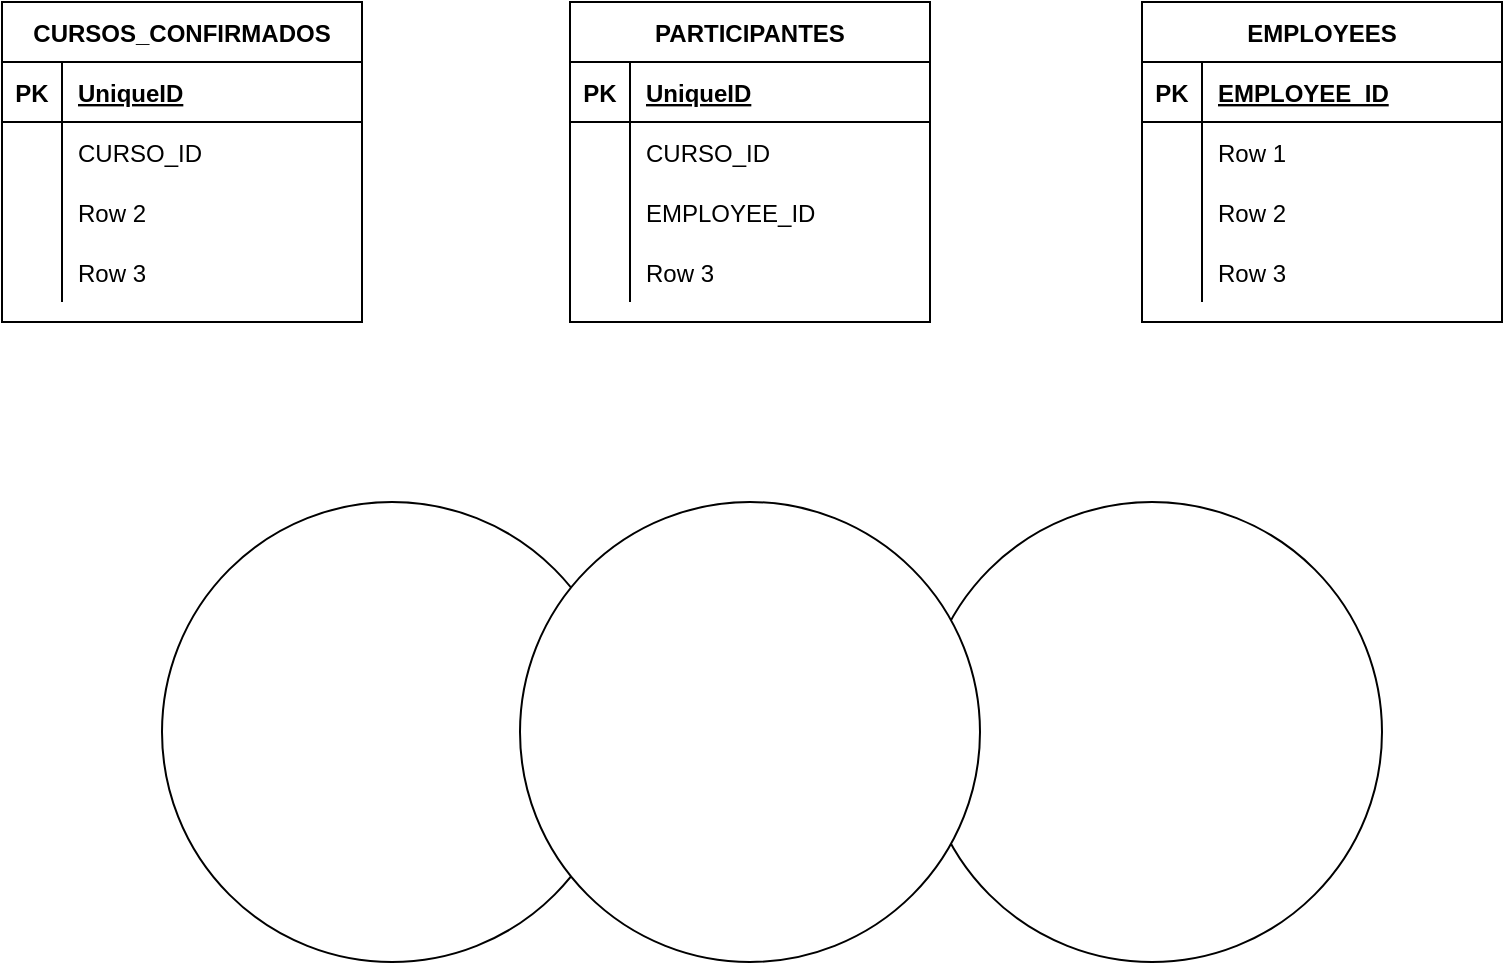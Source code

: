 <mxfile version="20.2.7" type="device"><diagram id="iRKK8u1pqhnlCGfcmD38" name="Página-1"><mxGraphModel dx="1422" dy="762" grid="1" gridSize="10" guides="1" tooltips="1" connect="1" arrows="1" fold="1" page="1" pageScale="1" pageWidth="827" pageHeight="1169" math="0" shadow="0"><root><mxCell id="0"/><mxCell id="1" parent="0"/><mxCell id="bZhZdARukkSsl4qHqvOe-1" value="CURSOS_CONFIRMADOS" style="shape=table;startSize=30;container=1;collapsible=1;childLayout=tableLayout;fixedRows=1;rowLines=0;fontStyle=1;align=center;resizeLast=1;" vertex="1" parent="1"><mxGeometry x="130" y="120" width="180" height="160" as="geometry"/></mxCell><mxCell id="bZhZdARukkSsl4qHqvOe-2" value="" style="shape=tableRow;horizontal=0;startSize=0;swimlaneHead=0;swimlaneBody=0;fillColor=none;collapsible=0;dropTarget=0;points=[[0,0.5],[1,0.5]];portConstraint=eastwest;top=0;left=0;right=0;bottom=1;" vertex="1" parent="bZhZdARukkSsl4qHqvOe-1"><mxGeometry y="30" width="180" height="30" as="geometry"/></mxCell><mxCell id="bZhZdARukkSsl4qHqvOe-3" value="PK" style="shape=partialRectangle;connectable=0;fillColor=none;top=0;left=0;bottom=0;right=0;fontStyle=1;overflow=hidden;" vertex="1" parent="bZhZdARukkSsl4qHqvOe-2"><mxGeometry width="30" height="30" as="geometry"><mxRectangle width="30" height="30" as="alternateBounds"/></mxGeometry></mxCell><mxCell id="bZhZdARukkSsl4qHqvOe-4" value="UniqueID" style="shape=partialRectangle;connectable=0;fillColor=none;top=0;left=0;bottom=0;right=0;align=left;spacingLeft=6;fontStyle=5;overflow=hidden;" vertex="1" parent="bZhZdARukkSsl4qHqvOe-2"><mxGeometry x="30" width="150" height="30" as="geometry"><mxRectangle width="150" height="30" as="alternateBounds"/></mxGeometry></mxCell><mxCell id="bZhZdARukkSsl4qHqvOe-5" value="" style="shape=tableRow;horizontal=0;startSize=0;swimlaneHead=0;swimlaneBody=0;fillColor=none;collapsible=0;dropTarget=0;points=[[0,0.5],[1,0.5]];portConstraint=eastwest;top=0;left=0;right=0;bottom=0;" vertex="1" parent="bZhZdARukkSsl4qHqvOe-1"><mxGeometry y="60" width="180" height="30" as="geometry"/></mxCell><mxCell id="bZhZdARukkSsl4qHqvOe-6" value="" style="shape=partialRectangle;connectable=0;fillColor=none;top=0;left=0;bottom=0;right=0;editable=1;overflow=hidden;" vertex="1" parent="bZhZdARukkSsl4qHqvOe-5"><mxGeometry width="30" height="30" as="geometry"><mxRectangle width="30" height="30" as="alternateBounds"/></mxGeometry></mxCell><mxCell id="bZhZdARukkSsl4qHqvOe-7" value="CURSO_ID" style="shape=partialRectangle;connectable=0;fillColor=none;top=0;left=0;bottom=0;right=0;align=left;spacingLeft=6;overflow=hidden;" vertex="1" parent="bZhZdARukkSsl4qHqvOe-5"><mxGeometry x="30" width="150" height="30" as="geometry"><mxRectangle width="150" height="30" as="alternateBounds"/></mxGeometry></mxCell><mxCell id="bZhZdARukkSsl4qHqvOe-8" value="" style="shape=tableRow;horizontal=0;startSize=0;swimlaneHead=0;swimlaneBody=0;fillColor=none;collapsible=0;dropTarget=0;points=[[0,0.5],[1,0.5]];portConstraint=eastwest;top=0;left=0;right=0;bottom=0;" vertex="1" parent="bZhZdARukkSsl4qHqvOe-1"><mxGeometry y="90" width="180" height="30" as="geometry"/></mxCell><mxCell id="bZhZdARukkSsl4qHqvOe-9" value="" style="shape=partialRectangle;connectable=0;fillColor=none;top=0;left=0;bottom=0;right=0;editable=1;overflow=hidden;" vertex="1" parent="bZhZdARukkSsl4qHqvOe-8"><mxGeometry width="30" height="30" as="geometry"><mxRectangle width="30" height="30" as="alternateBounds"/></mxGeometry></mxCell><mxCell id="bZhZdARukkSsl4qHqvOe-10" value="Row 2" style="shape=partialRectangle;connectable=0;fillColor=none;top=0;left=0;bottom=0;right=0;align=left;spacingLeft=6;overflow=hidden;" vertex="1" parent="bZhZdARukkSsl4qHqvOe-8"><mxGeometry x="30" width="150" height="30" as="geometry"><mxRectangle width="150" height="30" as="alternateBounds"/></mxGeometry></mxCell><mxCell id="bZhZdARukkSsl4qHqvOe-11" value="" style="shape=tableRow;horizontal=0;startSize=0;swimlaneHead=0;swimlaneBody=0;fillColor=none;collapsible=0;dropTarget=0;points=[[0,0.5],[1,0.5]];portConstraint=eastwest;top=0;left=0;right=0;bottom=0;" vertex="1" parent="bZhZdARukkSsl4qHqvOe-1"><mxGeometry y="120" width="180" height="30" as="geometry"/></mxCell><mxCell id="bZhZdARukkSsl4qHqvOe-12" value="" style="shape=partialRectangle;connectable=0;fillColor=none;top=0;left=0;bottom=0;right=0;editable=1;overflow=hidden;" vertex="1" parent="bZhZdARukkSsl4qHqvOe-11"><mxGeometry width="30" height="30" as="geometry"><mxRectangle width="30" height="30" as="alternateBounds"/></mxGeometry></mxCell><mxCell id="bZhZdARukkSsl4qHqvOe-13" value="Row 3" style="shape=partialRectangle;connectable=0;fillColor=none;top=0;left=0;bottom=0;right=0;align=left;spacingLeft=6;overflow=hidden;" vertex="1" parent="bZhZdARukkSsl4qHqvOe-11"><mxGeometry x="30" width="150" height="30" as="geometry"><mxRectangle width="150" height="30" as="alternateBounds"/></mxGeometry></mxCell><mxCell id="bZhZdARukkSsl4qHqvOe-14" value="PARTICIPANTES" style="shape=table;startSize=30;container=1;collapsible=1;childLayout=tableLayout;fixedRows=1;rowLines=0;fontStyle=1;align=center;resizeLast=1;" vertex="1" parent="1"><mxGeometry x="414" y="120" width="180" height="160" as="geometry"/></mxCell><mxCell id="bZhZdARukkSsl4qHqvOe-15" value="" style="shape=tableRow;horizontal=0;startSize=0;swimlaneHead=0;swimlaneBody=0;fillColor=none;collapsible=0;dropTarget=0;points=[[0,0.5],[1,0.5]];portConstraint=eastwest;top=0;left=0;right=0;bottom=1;" vertex="1" parent="bZhZdARukkSsl4qHqvOe-14"><mxGeometry y="30" width="180" height="30" as="geometry"/></mxCell><mxCell id="bZhZdARukkSsl4qHqvOe-16" value="PK" style="shape=partialRectangle;connectable=0;fillColor=none;top=0;left=0;bottom=0;right=0;fontStyle=1;overflow=hidden;" vertex="1" parent="bZhZdARukkSsl4qHqvOe-15"><mxGeometry width="30" height="30" as="geometry"><mxRectangle width="30" height="30" as="alternateBounds"/></mxGeometry></mxCell><mxCell id="bZhZdARukkSsl4qHqvOe-17" value="UniqueID" style="shape=partialRectangle;connectable=0;fillColor=none;top=0;left=0;bottom=0;right=0;align=left;spacingLeft=6;fontStyle=5;overflow=hidden;" vertex="1" parent="bZhZdARukkSsl4qHqvOe-15"><mxGeometry x="30" width="150" height="30" as="geometry"><mxRectangle width="150" height="30" as="alternateBounds"/></mxGeometry></mxCell><mxCell id="bZhZdARukkSsl4qHqvOe-18" value="" style="shape=tableRow;horizontal=0;startSize=0;swimlaneHead=0;swimlaneBody=0;fillColor=none;collapsible=0;dropTarget=0;points=[[0,0.5],[1,0.5]];portConstraint=eastwest;top=0;left=0;right=0;bottom=0;" vertex="1" parent="bZhZdARukkSsl4qHqvOe-14"><mxGeometry y="60" width="180" height="30" as="geometry"/></mxCell><mxCell id="bZhZdARukkSsl4qHqvOe-19" value="" style="shape=partialRectangle;connectable=0;fillColor=none;top=0;left=0;bottom=0;right=0;editable=1;overflow=hidden;" vertex="1" parent="bZhZdARukkSsl4qHqvOe-18"><mxGeometry width="30" height="30" as="geometry"><mxRectangle width="30" height="30" as="alternateBounds"/></mxGeometry></mxCell><mxCell id="bZhZdARukkSsl4qHqvOe-20" value="CURSO_ID" style="shape=partialRectangle;connectable=0;fillColor=none;top=0;left=0;bottom=0;right=0;align=left;spacingLeft=6;overflow=hidden;" vertex="1" parent="bZhZdARukkSsl4qHqvOe-18"><mxGeometry x="30" width="150" height="30" as="geometry"><mxRectangle width="150" height="30" as="alternateBounds"/></mxGeometry></mxCell><mxCell id="bZhZdARukkSsl4qHqvOe-21" value="" style="shape=tableRow;horizontal=0;startSize=0;swimlaneHead=0;swimlaneBody=0;fillColor=none;collapsible=0;dropTarget=0;points=[[0,0.5],[1,0.5]];portConstraint=eastwest;top=0;left=0;right=0;bottom=0;" vertex="1" parent="bZhZdARukkSsl4qHqvOe-14"><mxGeometry y="90" width="180" height="30" as="geometry"/></mxCell><mxCell id="bZhZdARukkSsl4qHqvOe-22" value="" style="shape=partialRectangle;connectable=0;fillColor=none;top=0;left=0;bottom=0;right=0;editable=1;overflow=hidden;" vertex="1" parent="bZhZdARukkSsl4qHqvOe-21"><mxGeometry width="30" height="30" as="geometry"><mxRectangle width="30" height="30" as="alternateBounds"/></mxGeometry></mxCell><mxCell id="bZhZdARukkSsl4qHqvOe-23" value="EMPLOYEE_ID" style="shape=partialRectangle;connectable=0;fillColor=none;top=0;left=0;bottom=0;right=0;align=left;spacingLeft=6;overflow=hidden;" vertex="1" parent="bZhZdARukkSsl4qHqvOe-21"><mxGeometry x="30" width="150" height="30" as="geometry"><mxRectangle width="150" height="30" as="alternateBounds"/></mxGeometry></mxCell><mxCell id="bZhZdARukkSsl4qHqvOe-24" value="" style="shape=tableRow;horizontal=0;startSize=0;swimlaneHead=0;swimlaneBody=0;fillColor=none;collapsible=0;dropTarget=0;points=[[0,0.5],[1,0.5]];portConstraint=eastwest;top=0;left=0;right=0;bottom=0;" vertex="1" parent="bZhZdARukkSsl4qHqvOe-14"><mxGeometry y="120" width="180" height="30" as="geometry"/></mxCell><mxCell id="bZhZdARukkSsl4qHqvOe-25" value="" style="shape=partialRectangle;connectable=0;fillColor=none;top=0;left=0;bottom=0;right=0;editable=1;overflow=hidden;" vertex="1" parent="bZhZdARukkSsl4qHqvOe-24"><mxGeometry width="30" height="30" as="geometry"><mxRectangle width="30" height="30" as="alternateBounds"/></mxGeometry></mxCell><mxCell id="bZhZdARukkSsl4qHqvOe-26" value="Row 3" style="shape=partialRectangle;connectable=0;fillColor=none;top=0;left=0;bottom=0;right=0;align=left;spacingLeft=6;overflow=hidden;" vertex="1" parent="bZhZdARukkSsl4qHqvOe-24"><mxGeometry x="30" width="150" height="30" as="geometry"><mxRectangle width="150" height="30" as="alternateBounds"/></mxGeometry></mxCell><mxCell id="bZhZdARukkSsl4qHqvOe-27" value="EMPLOYEES" style="shape=table;startSize=30;container=1;collapsible=1;childLayout=tableLayout;fixedRows=1;rowLines=0;fontStyle=1;align=center;resizeLast=1;" vertex="1" parent="1"><mxGeometry x="700" y="120" width="180" height="160" as="geometry"/></mxCell><mxCell id="bZhZdARukkSsl4qHqvOe-28" value="" style="shape=tableRow;horizontal=0;startSize=0;swimlaneHead=0;swimlaneBody=0;fillColor=none;collapsible=0;dropTarget=0;points=[[0,0.5],[1,0.5]];portConstraint=eastwest;top=0;left=0;right=0;bottom=1;" vertex="1" parent="bZhZdARukkSsl4qHqvOe-27"><mxGeometry y="30" width="180" height="30" as="geometry"/></mxCell><mxCell id="bZhZdARukkSsl4qHqvOe-29" value="PK" style="shape=partialRectangle;connectable=0;fillColor=none;top=0;left=0;bottom=0;right=0;fontStyle=1;overflow=hidden;" vertex="1" parent="bZhZdARukkSsl4qHqvOe-28"><mxGeometry width="30" height="30" as="geometry"><mxRectangle width="30" height="30" as="alternateBounds"/></mxGeometry></mxCell><mxCell id="bZhZdARukkSsl4qHqvOe-30" value="EMPLOYEE_ID" style="shape=partialRectangle;connectable=0;fillColor=none;top=0;left=0;bottom=0;right=0;align=left;spacingLeft=6;fontStyle=5;overflow=hidden;" vertex="1" parent="bZhZdARukkSsl4qHqvOe-28"><mxGeometry x="30" width="150" height="30" as="geometry"><mxRectangle width="150" height="30" as="alternateBounds"/></mxGeometry></mxCell><mxCell id="bZhZdARukkSsl4qHqvOe-31" value="" style="shape=tableRow;horizontal=0;startSize=0;swimlaneHead=0;swimlaneBody=0;fillColor=none;collapsible=0;dropTarget=0;points=[[0,0.5],[1,0.5]];portConstraint=eastwest;top=0;left=0;right=0;bottom=0;" vertex="1" parent="bZhZdARukkSsl4qHqvOe-27"><mxGeometry y="60" width="180" height="30" as="geometry"/></mxCell><mxCell id="bZhZdARukkSsl4qHqvOe-32" value="" style="shape=partialRectangle;connectable=0;fillColor=none;top=0;left=0;bottom=0;right=0;editable=1;overflow=hidden;" vertex="1" parent="bZhZdARukkSsl4qHqvOe-31"><mxGeometry width="30" height="30" as="geometry"><mxRectangle width="30" height="30" as="alternateBounds"/></mxGeometry></mxCell><mxCell id="bZhZdARukkSsl4qHqvOe-33" value="Row 1" style="shape=partialRectangle;connectable=0;fillColor=none;top=0;left=0;bottom=0;right=0;align=left;spacingLeft=6;overflow=hidden;" vertex="1" parent="bZhZdARukkSsl4qHqvOe-31"><mxGeometry x="30" width="150" height="30" as="geometry"><mxRectangle width="150" height="30" as="alternateBounds"/></mxGeometry></mxCell><mxCell id="bZhZdARukkSsl4qHqvOe-34" value="" style="shape=tableRow;horizontal=0;startSize=0;swimlaneHead=0;swimlaneBody=0;fillColor=none;collapsible=0;dropTarget=0;points=[[0,0.5],[1,0.5]];portConstraint=eastwest;top=0;left=0;right=0;bottom=0;" vertex="1" parent="bZhZdARukkSsl4qHqvOe-27"><mxGeometry y="90" width="180" height="30" as="geometry"/></mxCell><mxCell id="bZhZdARukkSsl4qHqvOe-35" value="" style="shape=partialRectangle;connectable=0;fillColor=none;top=0;left=0;bottom=0;right=0;editable=1;overflow=hidden;" vertex="1" parent="bZhZdARukkSsl4qHqvOe-34"><mxGeometry width="30" height="30" as="geometry"><mxRectangle width="30" height="30" as="alternateBounds"/></mxGeometry></mxCell><mxCell id="bZhZdARukkSsl4qHqvOe-36" value="Row 2" style="shape=partialRectangle;connectable=0;fillColor=none;top=0;left=0;bottom=0;right=0;align=left;spacingLeft=6;overflow=hidden;" vertex="1" parent="bZhZdARukkSsl4qHqvOe-34"><mxGeometry x="30" width="150" height="30" as="geometry"><mxRectangle width="150" height="30" as="alternateBounds"/></mxGeometry></mxCell><mxCell id="bZhZdARukkSsl4qHqvOe-37" value="" style="shape=tableRow;horizontal=0;startSize=0;swimlaneHead=0;swimlaneBody=0;fillColor=none;collapsible=0;dropTarget=0;points=[[0,0.5],[1,0.5]];portConstraint=eastwest;top=0;left=0;right=0;bottom=0;" vertex="1" parent="bZhZdARukkSsl4qHqvOe-27"><mxGeometry y="120" width="180" height="30" as="geometry"/></mxCell><mxCell id="bZhZdARukkSsl4qHqvOe-38" value="" style="shape=partialRectangle;connectable=0;fillColor=none;top=0;left=0;bottom=0;right=0;editable=1;overflow=hidden;" vertex="1" parent="bZhZdARukkSsl4qHqvOe-37"><mxGeometry width="30" height="30" as="geometry"><mxRectangle width="30" height="30" as="alternateBounds"/></mxGeometry></mxCell><mxCell id="bZhZdARukkSsl4qHqvOe-39" value="Row 3" style="shape=partialRectangle;connectable=0;fillColor=none;top=0;left=0;bottom=0;right=0;align=left;spacingLeft=6;overflow=hidden;" vertex="1" parent="bZhZdARukkSsl4qHqvOe-37"><mxGeometry x="30" width="150" height="30" as="geometry"><mxRectangle width="150" height="30" as="alternateBounds"/></mxGeometry></mxCell><mxCell id="bZhZdARukkSsl4qHqvOe-43" value="" style="verticalLabelPosition=bottom;verticalAlign=top;html=1;shape=mxgraph.flowchart.on-page_reference;" vertex="1" parent="1"><mxGeometry x="210" y="370" width="230" height="230" as="geometry"/></mxCell><mxCell id="bZhZdARukkSsl4qHqvOe-45" value="" style="verticalLabelPosition=bottom;verticalAlign=top;html=1;shape=mxgraph.flowchart.on-page_reference;" vertex="1" parent="1"><mxGeometry x="590" y="370" width="230" height="230" as="geometry"/></mxCell><mxCell id="bZhZdARukkSsl4qHqvOe-44" value="" style="verticalLabelPosition=bottom;verticalAlign=top;html=1;shape=mxgraph.flowchart.on-page_reference;" vertex="1" parent="1"><mxGeometry x="389" y="370" width="230" height="230" as="geometry"/></mxCell></root></mxGraphModel></diagram></mxfile>